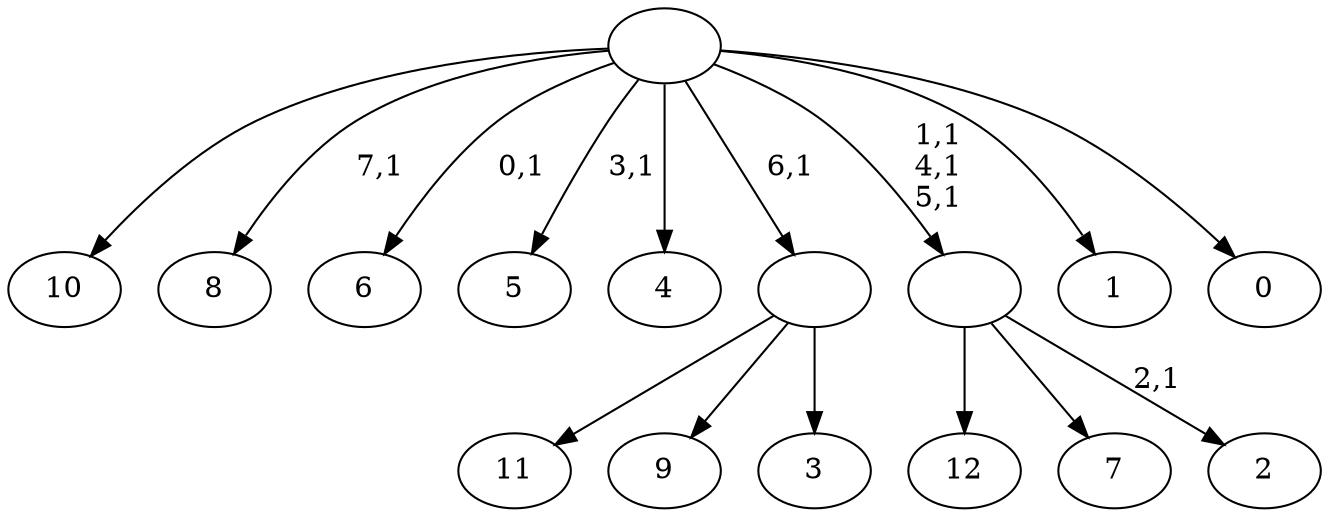 digraph T {
	21 [label="12"]
	20 [label="11"]
	19 [label="10"]
	18 [label="9"]
	17 [label="8"]
	15 [label="7"]
	14 [label="6"]
	12 [label="5"]
	10 [label="4"]
	9 [label="3"]
	8 [label=""]
	7 [label="2"]
	5 [label=""]
	2 [label="1"]
	1 [label="0"]
	0 [label=""]
	8 -> 20 [label=""]
	8 -> 18 [label=""]
	8 -> 9 [label=""]
	5 -> 7 [label="2,1"]
	5 -> 21 [label=""]
	5 -> 15 [label=""]
	0 -> 5 [label="1,1\n4,1\n5,1"]
	0 -> 12 [label="3,1"]
	0 -> 14 [label="0,1"]
	0 -> 17 [label="7,1"]
	0 -> 19 [label=""]
	0 -> 10 [label=""]
	0 -> 8 [label="6,1"]
	0 -> 2 [label=""]
	0 -> 1 [label=""]
}

